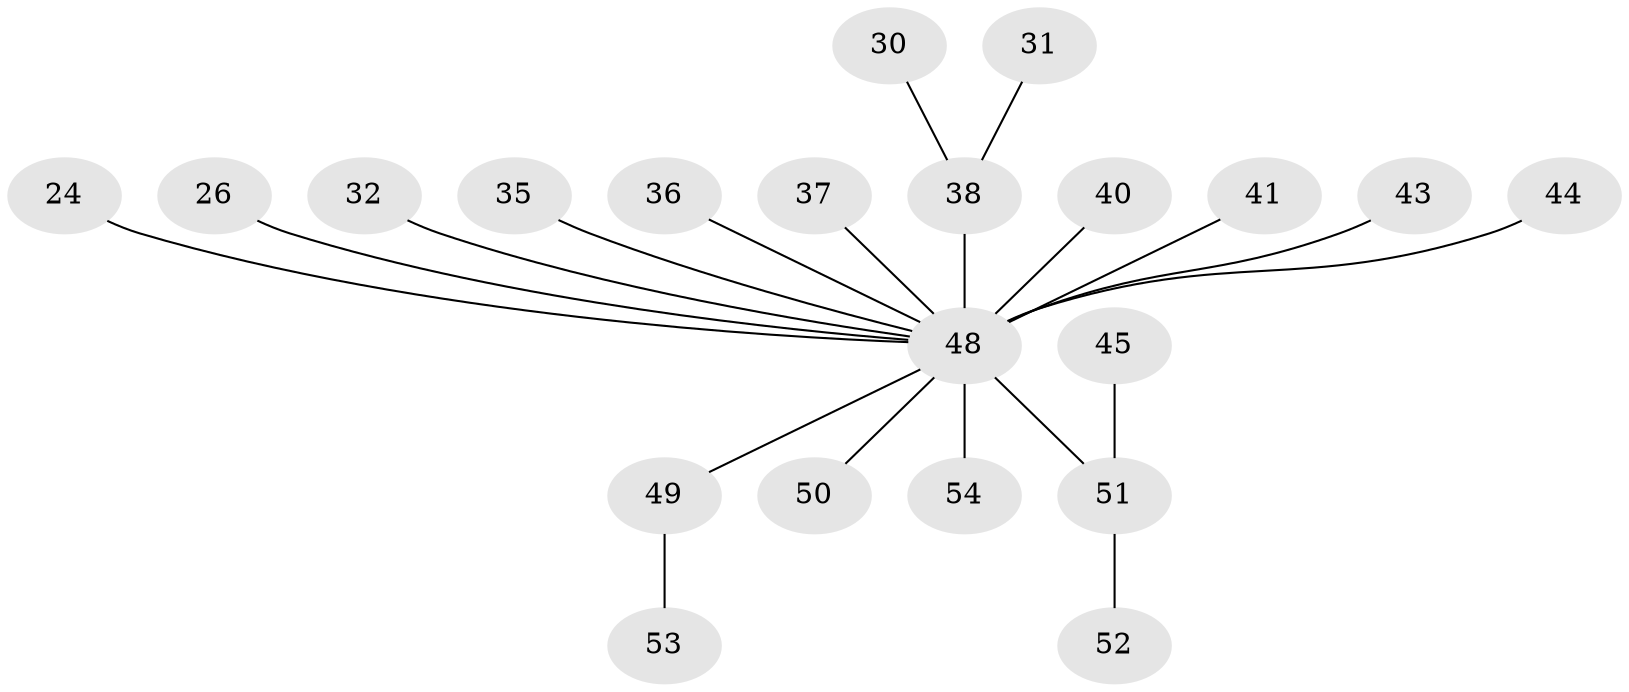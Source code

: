 // original degree distribution, {14: 0.018518518518518517, 3: 0.07407407407407407, 4: 0.07407407407407407, 11: 0.018518518518518517, 5: 0.05555555555555555, 2: 0.25925925925925924, 7: 0.037037037037037035, 6: 0.018518518518518517, 1: 0.4444444444444444}
// Generated by graph-tools (version 1.1) at 2025/50/03/04/25 21:50:08]
// undirected, 21 vertices, 20 edges
graph export_dot {
graph [start="1"]
  node [color=gray90,style=filled];
  24;
  26;
  30;
  31;
  32;
  35;
  36;
  37;
  38 [super="+18+13+29+12"];
  40;
  41 [super="+10+27+34+28"];
  43;
  44;
  45;
  48 [super="+42+7+21+22"];
  49 [super="+47+16"];
  50 [super="+39+46"];
  51 [super="+5+14"];
  52;
  53;
  54 [super="+20"];
  24 -- 48;
  26 -- 48;
  30 -- 38;
  31 -- 38;
  32 -- 48;
  35 -- 48;
  36 -- 48;
  37 -- 48 [weight=2];
  38 -- 48 [weight=6];
  40 -- 48;
  41 -- 48 [weight=3];
  43 -- 48;
  44 -- 48;
  45 -- 51;
  48 -- 49 [weight=4];
  48 -- 51 [weight=6];
  48 -- 50;
  48 -- 54;
  49 -- 53;
  51 -- 52;
}
